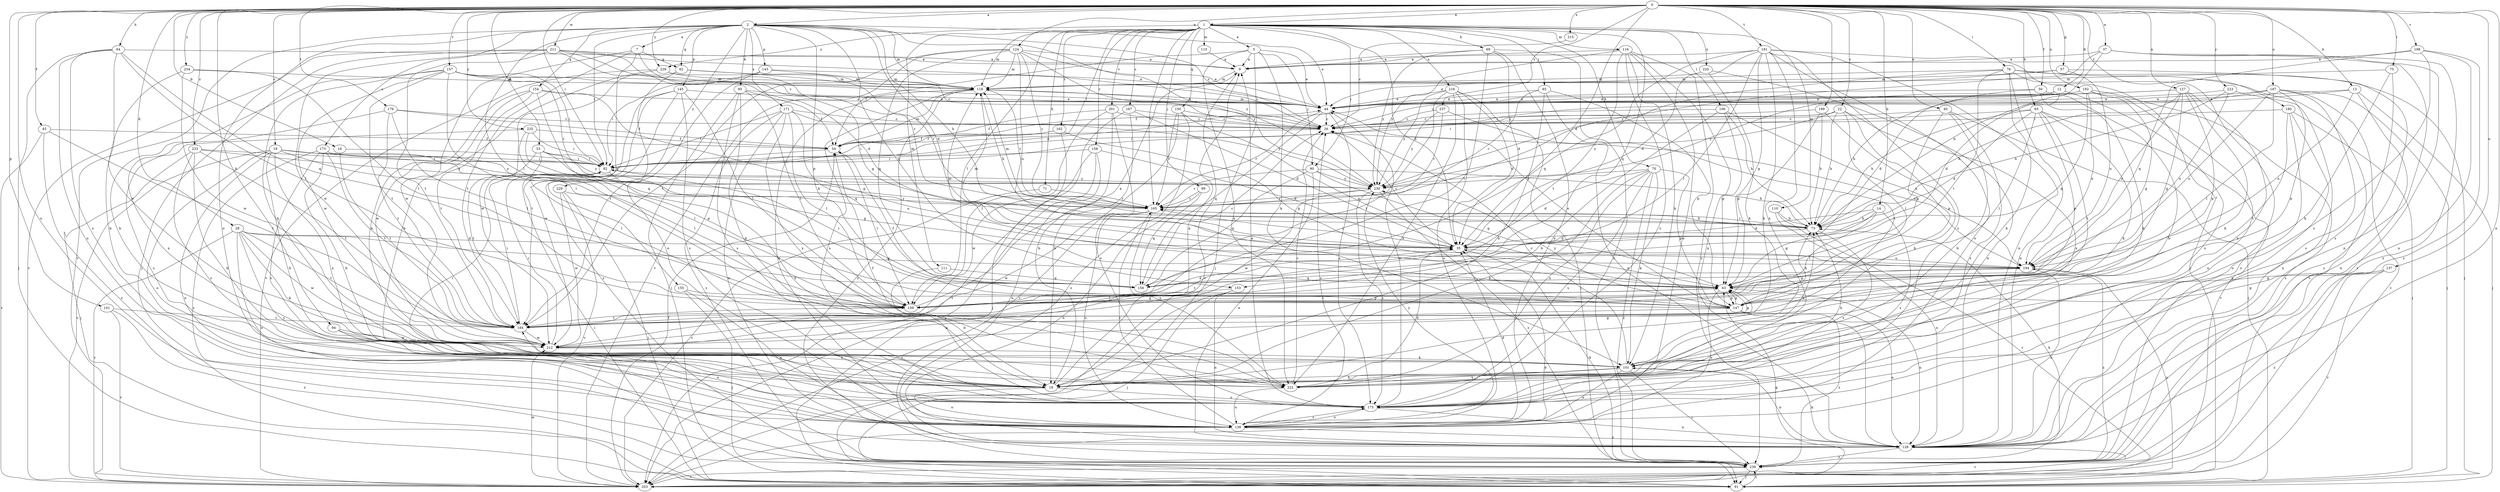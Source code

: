 strict digraph  {
0;
1;
2;
5;
7;
9;
12;
13;
14;
16;
18;
19;
22;
26;
28;
33;
35;
37;
40;
44;
45;
50;
54;
57;
62;
63;
64;
65;
69;
70;
71;
73;
75;
76;
82;
85;
89;
90;
91;
94;
95;
101;
106;
109;
110;
111;
115;
116;
118;
124;
127;
128;
137;
138;
141;
143;
145;
147;
150;
153;
154;
155;
156;
157;
158;
162;
165;
167;
171;
173;
175;
179;
180;
181;
184;
187;
192;
194;
198;
199;
201;
203;
211;
212;
215;
216;
220;
222;
223;
225;
228;
229;
230;
233;
234;
237;
239;
0 -> 1  [label=a];
0 -> 2  [label=a];
0 -> 12  [label=b];
0 -> 13  [label=b];
0 -> 14  [label=b];
0 -> 16  [label=b];
0 -> 19  [label=c];
0 -> 22  [label=c];
0 -> 28  [label=d];
0 -> 33  [label=d];
0 -> 35  [label=d];
0 -> 37  [label=e];
0 -> 40  [label=e];
0 -> 45  [label=f];
0 -> 50  [label=f];
0 -> 57  [label=g];
0 -> 64  [label=h];
0 -> 65  [label=h];
0 -> 75  [label=i];
0 -> 76  [label=i];
0 -> 82  [label=i];
0 -> 94  [label=k];
0 -> 124  [label=n];
0 -> 127  [label=n];
0 -> 128  [label=n];
0 -> 137  [label=o];
0 -> 138  [label=o];
0 -> 141  [label=p];
0 -> 157  [label=r];
0 -> 179  [label=t];
0 -> 180  [label=t];
0 -> 181  [label=t];
0 -> 187  [label=u];
0 -> 192  [label=u];
0 -> 198  [label=v];
0 -> 199  [label=v];
0 -> 211  [label=w];
0 -> 215  [label=x];
0 -> 223  [label=y];
0 -> 225  [label=y];
0 -> 228  [label=y];
0 -> 233  [label=z];
0 -> 234  [label=z];
0 -> 237  [label=z];
1 -> 5  [label=a];
1 -> 35  [label=d];
1 -> 69  [label=h];
1 -> 70  [label=h];
1 -> 71  [label=h];
1 -> 82  [label=i];
1 -> 85  [label=j];
1 -> 89  [label=j];
1 -> 90  [label=j];
1 -> 106  [label=l];
1 -> 109  [label=l];
1 -> 110  [label=m];
1 -> 111  [label=m];
1 -> 115  [label=m];
1 -> 116  [label=m];
1 -> 118  [label=m];
1 -> 150  [label=q];
1 -> 153  [label=q];
1 -> 158  [label=r];
1 -> 162  [label=r];
1 -> 165  [label=r];
1 -> 167  [label=s];
1 -> 201  [label=v];
1 -> 216  [label=x];
1 -> 220  [label=x];
1 -> 228  [label=y];
2 -> 7  [label=a];
2 -> 26  [label=c];
2 -> 35  [label=d];
2 -> 44  [label=e];
2 -> 62  [label=g];
2 -> 73  [label=h];
2 -> 82  [label=i];
2 -> 95  [label=k];
2 -> 109  [label=l];
2 -> 118  [label=m];
2 -> 138  [label=o];
2 -> 143  [label=p];
2 -> 145  [label=p];
2 -> 147  [label=p];
2 -> 153  [label=q];
2 -> 154  [label=q];
2 -> 171  [label=s];
2 -> 173  [label=s];
2 -> 203  [label=v];
2 -> 229  [label=y];
2 -> 230  [label=y];
5 -> 9  [label=a];
5 -> 44  [label=e];
5 -> 54  [label=f];
5 -> 90  [label=j];
5 -> 91  [label=j];
5 -> 101  [label=k];
5 -> 222  [label=x];
7 -> 62  [label=g];
7 -> 63  [label=g];
7 -> 155  [label=q];
7 -> 184  [label=t];
7 -> 212  [label=w];
9 -> 118  [label=m];
9 -> 203  [label=v];
12 -> 35  [label=d];
12 -> 44  [label=e];
12 -> 73  [label=h];
12 -> 175  [label=s];
13 -> 26  [label=c];
13 -> 44  [label=e];
13 -> 91  [label=j];
13 -> 128  [label=n];
13 -> 194  [label=u];
14 -> 35  [label=d];
14 -> 63  [label=g];
14 -> 73  [label=h];
14 -> 109  [label=l];
14 -> 175  [label=s];
16 -> 82  [label=i];
16 -> 184  [label=t];
18 -> 9  [label=a];
18 -> 82  [label=i];
18 -> 138  [label=o];
18 -> 175  [label=s];
18 -> 184  [label=t];
19 -> 18  [label=b];
19 -> 73  [label=h];
19 -> 82  [label=i];
19 -> 128  [label=n];
19 -> 138  [label=o];
19 -> 194  [label=u];
19 -> 203  [label=v];
19 -> 222  [label=x];
19 -> 230  [label=y];
22 -> 26  [label=c];
22 -> 73  [label=h];
22 -> 82  [label=i];
22 -> 109  [label=l];
22 -> 147  [label=p];
22 -> 222  [label=x];
22 -> 230  [label=y];
26 -> 54  [label=f];
26 -> 194  [label=u];
28 -> 35  [label=d];
28 -> 63  [label=g];
28 -> 101  [label=k];
28 -> 138  [label=o];
28 -> 175  [label=s];
28 -> 184  [label=t];
28 -> 203  [label=v];
28 -> 212  [label=w];
33 -> 63  [label=g];
33 -> 82  [label=i];
33 -> 109  [label=l];
33 -> 184  [label=t];
33 -> 230  [label=y];
35 -> 26  [label=c];
35 -> 118  [label=m];
35 -> 165  [label=r];
35 -> 184  [label=t];
35 -> 194  [label=u];
37 -> 9  [label=a];
37 -> 73  [label=h];
37 -> 128  [label=n];
37 -> 203  [label=v];
37 -> 230  [label=y];
37 -> 239  [label=z];
40 -> 18  [label=b];
40 -> 26  [label=c];
40 -> 63  [label=g];
40 -> 91  [label=j];
40 -> 175  [label=s];
44 -> 26  [label=c];
44 -> 118  [label=m];
44 -> 156  [label=q];
44 -> 165  [label=r];
44 -> 175  [label=s];
45 -> 54  [label=f];
45 -> 184  [label=t];
45 -> 203  [label=v];
45 -> 239  [label=z];
50 -> 18  [label=b];
50 -> 35  [label=d];
50 -> 44  [label=e];
50 -> 101  [label=k];
54 -> 82  [label=i];
54 -> 109  [label=l];
54 -> 118  [label=m];
57 -> 44  [label=e];
57 -> 118  [label=m];
57 -> 194  [label=u];
57 -> 239  [label=z];
62 -> 118  [label=m];
62 -> 138  [label=o];
62 -> 165  [label=r];
62 -> 212  [label=w];
63 -> 109  [label=l];
63 -> 128  [label=n];
63 -> 138  [label=o];
63 -> 147  [label=p];
64 -> 9  [label=a];
64 -> 91  [label=j];
64 -> 109  [label=l];
64 -> 138  [label=o];
64 -> 156  [label=q];
64 -> 175  [label=s];
64 -> 212  [label=w];
65 -> 26  [label=c];
65 -> 35  [label=d];
65 -> 73  [label=h];
65 -> 101  [label=k];
65 -> 109  [label=l];
65 -> 147  [label=p];
65 -> 184  [label=t];
65 -> 203  [label=v];
69 -> 9  [label=a];
69 -> 35  [label=d];
69 -> 109  [label=l];
69 -> 138  [label=o];
69 -> 230  [label=y];
69 -> 239  [label=z];
70 -> 18  [label=b];
70 -> 35  [label=d];
70 -> 101  [label=k];
70 -> 147  [label=p];
70 -> 175  [label=s];
70 -> 222  [label=x];
70 -> 230  [label=y];
70 -> 239  [label=z];
71 -> 165  [label=r];
71 -> 203  [label=v];
73 -> 35  [label=d];
73 -> 165  [label=r];
73 -> 175  [label=s];
75 -> 101  [label=k];
75 -> 118  [label=m];
75 -> 175  [label=s];
76 -> 18  [label=b];
76 -> 91  [label=j];
76 -> 109  [label=l];
76 -> 118  [label=m];
76 -> 128  [label=n];
76 -> 165  [label=r];
76 -> 203  [label=v];
76 -> 239  [label=z];
82 -> 44  [label=e];
82 -> 222  [label=x];
82 -> 230  [label=y];
85 -> 18  [label=b];
85 -> 44  [label=e];
85 -> 128  [label=n];
85 -> 147  [label=p];
85 -> 165  [label=r];
89 -> 128  [label=n];
89 -> 156  [label=q];
89 -> 165  [label=r];
90 -> 63  [label=g];
90 -> 73  [label=h];
90 -> 128  [label=n];
90 -> 156  [label=q];
90 -> 165  [label=r];
90 -> 230  [label=y];
91 -> 82  [label=i];
91 -> 194  [label=u];
91 -> 239  [label=z];
94 -> 138  [label=o];
94 -> 212  [label=w];
94 -> 222  [label=x];
95 -> 18  [label=b];
95 -> 44  [label=e];
95 -> 54  [label=f];
95 -> 91  [label=j];
95 -> 109  [label=l];
95 -> 175  [label=s];
101 -> 18  [label=b];
101 -> 26  [label=c];
101 -> 73  [label=h];
101 -> 128  [label=n];
101 -> 138  [label=o];
101 -> 222  [label=x];
101 -> 239  [label=z];
106 -> 18  [label=b];
106 -> 26  [label=c];
106 -> 63  [label=g];
106 -> 73  [label=h];
106 -> 194  [label=u];
109 -> 9  [label=a];
109 -> 35  [label=d];
109 -> 63  [label=g];
109 -> 184  [label=t];
110 -> 73  [label=h];
110 -> 128  [label=n];
110 -> 203  [label=v];
111 -> 18  [label=b];
111 -> 156  [label=q];
115 -> 9  [label=a];
116 -> 9  [label=a];
116 -> 101  [label=k];
116 -> 128  [label=n];
116 -> 138  [label=o];
116 -> 175  [label=s];
116 -> 184  [label=t];
116 -> 230  [label=y];
116 -> 239  [label=z];
118 -> 44  [label=e];
118 -> 73  [label=h];
118 -> 138  [label=o];
118 -> 165  [label=r];
118 -> 175  [label=s];
118 -> 239  [label=z];
124 -> 9  [label=a];
124 -> 44  [label=e];
124 -> 118  [label=m];
124 -> 156  [label=q];
124 -> 165  [label=r];
124 -> 184  [label=t];
124 -> 194  [label=u];
124 -> 203  [label=v];
124 -> 230  [label=y];
127 -> 44  [label=e];
127 -> 63  [label=g];
127 -> 73  [label=h];
127 -> 101  [label=k];
127 -> 147  [label=p];
127 -> 194  [label=u];
127 -> 222  [label=x];
127 -> 230  [label=y];
128 -> 101  [label=k];
128 -> 203  [label=v];
128 -> 239  [label=z];
137 -> 63  [label=g];
137 -> 147  [label=p];
137 -> 203  [label=v];
137 -> 239  [label=z];
138 -> 26  [label=c];
138 -> 35  [label=d];
138 -> 128  [label=n];
138 -> 165  [label=r];
138 -> 175  [label=s];
138 -> 230  [label=y];
141 -> 184  [label=t];
141 -> 203  [label=v];
141 -> 239  [label=z];
143 -> 26  [label=c];
143 -> 82  [label=i];
143 -> 118  [label=m];
143 -> 184  [label=t];
145 -> 44  [label=e];
145 -> 109  [label=l];
145 -> 175  [label=s];
145 -> 184  [label=t];
145 -> 212  [label=w];
145 -> 239  [label=z];
147 -> 44  [label=e];
147 -> 54  [label=f];
147 -> 63  [label=g];
147 -> 73  [label=h];
147 -> 128  [label=n];
147 -> 212  [label=w];
147 -> 230  [label=y];
147 -> 239  [label=z];
150 -> 26  [label=c];
150 -> 63  [label=g];
150 -> 165  [label=r];
150 -> 203  [label=v];
150 -> 239  [label=z];
153 -> 91  [label=j];
153 -> 109  [label=l];
153 -> 128  [label=n];
154 -> 44  [label=e];
154 -> 63  [label=g];
154 -> 101  [label=k];
154 -> 156  [label=q];
154 -> 184  [label=t];
154 -> 212  [label=w];
155 -> 91  [label=j];
155 -> 138  [label=o];
155 -> 147  [label=p];
156 -> 26  [label=c];
156 -> 82  [label=i];
157 -> 18  [label=b];
157 -> 44  [label=e];
157 -> 82  [label=i];
157 -> 101  [label=k];
157 -> 109  [label=l];
157 -> 118  [label=m];
157 -> 165  [label=r];
157 -> 184  [label=t];
157 -> 212  [label=w];
158 -> 35  [label=d];
158 -> 82  [label=i];
158 -> 128  [label=n];
158 -> 203  [label=v];
158 -> 212  [label=w];
162 -> 54  [label=f];
162 -> 63  [label=g];
162 -> 82  [label=i];
162 -> 91  [label=j];
165 -> 73  [label=h];
165 -> 118  [label=m];
165 -> 138  [label=o];
165 -> 212  [label=w];
165 -> 222  [label=x];
167 -> 18  [label=b];
167 -> 26  [label=c];
167 -> 35  [label=d];
167 -> 203  [label=v];
171 -> 26  [label=c];
171 -> 82  [label=i];
171 -> 109  [label=l];
171 -> 128  [label=n];
171 -> 156  [label=q];
171 -> 222  [label=x];
171 -> 230  [label=y];
171 -> 239  [label=z];
173 -> 18  [label=b];
173 -> 82  [label=i];
173 -> 109  [label=l];
173 -> 175  [label=s];
173 -> 184  [label=t];
173 -> 239  [label=z];
175 -> 9  [label=a];
175 -> 44  [label=e];
175 -> 128  [label=n];
175 -> 138  [label=o];
179 -> 26  [label=c];
179 -> 54  [label=f];
179 -> 109  [label=l];
179 -> 184  [label=t];
179 -> 222  [label=x];
180 -> 26  [label=c];
180 -> 91  [label=j];
180 -> 128  [label=n];
180 -> 138  [label=o];
180 -> 184  [label=t];
181 -> 9  [label=a];
181 -> 18  [label=b];
181 -> 35  [label=d];
181 -> 63  [label=g];
181 -> 91  [label=j];
181 -> 109  [label=l];
181 -> 128  [label=n];
181 -> 138  [label=o];
181 -> 156  [label=q];
181 -> 175  [label=s];
181 -> 222  [label=x];
184 -> 63  [label=g];
184 -> 82  [label=i];
184 -> 212  [label=w];
187 -> 44  [label=e];
187 -> 82  [label=i];
187 -> 91  [label=j];
187 -> 109  [label=l];
187 -> 147  [label=p];
187 -> 175  [label=s];
187 -> 194  [label=u];
187 -> 203  [label=v];
192 -> 44  [label=e];
192 -> 54  [label=f];
192 -> 63  [label=g];
192 -> 128  [label=n];
192 -> 156  [label=q];
192 -> 194  [label=u];
192 -> 239  [label=z];
194 -> 63  [label=g];
194 -> 118  [label=m];
194 -> 128  [label=n];
194 -> 156  [label=q];
194 -> 239  [label=z];
198 -> 9  [label=a];
198 -> 128  [label=n];
198 -> 156  [label=q];
198 -> 175  [label=s];
198 -> 239  [label=z];
199 -> 18  [label=b];
199 -> 26  [label=c];
199 -> 63  [label=g];
199 -> 73  [label=h];
201 -> 18  [label=b];
201 -> 26  [label=c];
201 -> 54  [label=f];
201 -> 109  [label=l];
201 -> 175  [label=s];
203 -> 35  [label=d];
203 -> 54  [label=f];
203 -> 63  [label=g];
203 -> 212  [label=w];
211 -> 9  [label=a];
211 -> 26  [label=c];
211 -> 35  [label=d];
211 -> 44  [label=e];
211 -> 91  [label=j];
211 -> 165  [label=r];
211 -> 184  [label=t];
211 -> 203  [label=v];
211 -> 212  [label=w];
212 -> 63  [label=g];
212 -> 82  [label=i];
212 -> 101  [label=k];
215 -> 26  [label=c];
216 -> 35  [label=d];
216 -> 44  [label=e];
216 -> 91  [label=j];
216 -> 138  [label=o];
216 -> 184  [label=t];
216 -> 222  [label=x];
216 -> 230  [label=y];
220 -> 101  [label=k];
220 -> 118  [label=m];
220 -> 128  [label=n];
222 -> 26  [label=c];
222 -> 35  [label=d];
222 -> 54  [label=f];
222 -> 73  [label=h];
222 -> 138  [label=o];
223 -> 44  [label=e];
223 -> 73  [label=h];
223 -> 128  [label=n];
223 -> 194  [label=u];
225 -> 54  [label=f];
225 -> 82  [label=i];
225 -> 109  [label=l];
225 -> 147  [label=p];
225 -> 175  [label=s];
228 -> 18  [label=b];
228 -> 26  [label=c];
228 -> 118  [label=m];
228 -> 203  [label=v];
229 -> 91  [label=j];
229 -> 165  [label=r];
229 -> 203  [label=v];
229 -> 212  [label=w];
230 -> 165  [label=r];
230 -> 175  [label=s];
230 -> 212  [label=w];
230 -> 239  [label=z];
233 -> 18  [label=b];
233 -> 82  [label=i];
233 -> 91  [label=j];
233 -> 175  [label=s];
233 -> 184  [label=t];
233 -> 230  [label=y];
234 -> 18  [label=b];
234 -> 109  [label=l];
234 -> 118  [label=m];
234 -> 212  [label=w];
237 -> 26  [label=c];
237 -> 165  [label=r];
237 -> 184  [label=t];
237 -> 230  [label=y];
239 -> 35  [label=d];
239 -> 73  [label=h];
239 -> 91  [label=j];
239 -> 203  [label=v];
}

